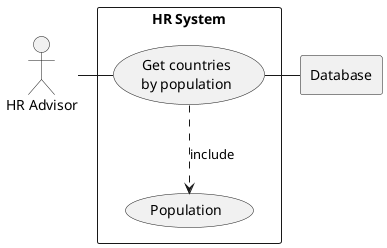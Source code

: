 
@startuml

actor HR as "HR Advisor"

rectangle Database

rectangle "HR System" {
    usecase UC4 as "Get countries
    by population"

    usecase UCa as "Population"

    HR - UC4
    UC4 ..> UCa : include
    UC4 - Database
}

@enduml
